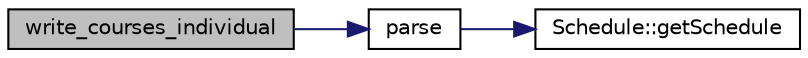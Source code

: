 digraph "write_courses_individual"
{
 // LATEX_PDF_SIZE
  edge [fontname="Helvetica",fontsize="10",labelfontname="Helvetica",labelfontsize="10"];
  node [fontname="Helvetica",fontsize="10",shape=record];
  rankdir="LR";
  Node1 [label="write_courses_individual",height=0.2,width=0.4,color="black", fillcolor="grey75", style="filled", fontcolor="black",tooltip=" "];
  Node1 -> Node2 [color="midnightblue",fontsize="10",style="solid",fontname="Helvetica"];
  Node2 [label="parse",height=0.2,width=0.4,color="black", fillcolor="white", style="filled",URL="$json__parser_8cpp.html#a05378c4e9e46b5b68d745abfb098160b",tooltip=" "];
  Node2 -> Node3 [color="midnightblue",fontsize="10",style="solid",fontname="Helvetica"];
  Node3 [label="Schedule::getSchedule",height=0.2,width=0.4,color="black", fillcolor="white", style="filled",URL="$classSchedule.html#a22dde6559eb408d4bf37ca3a7508922e",tooltip=" "];
}

